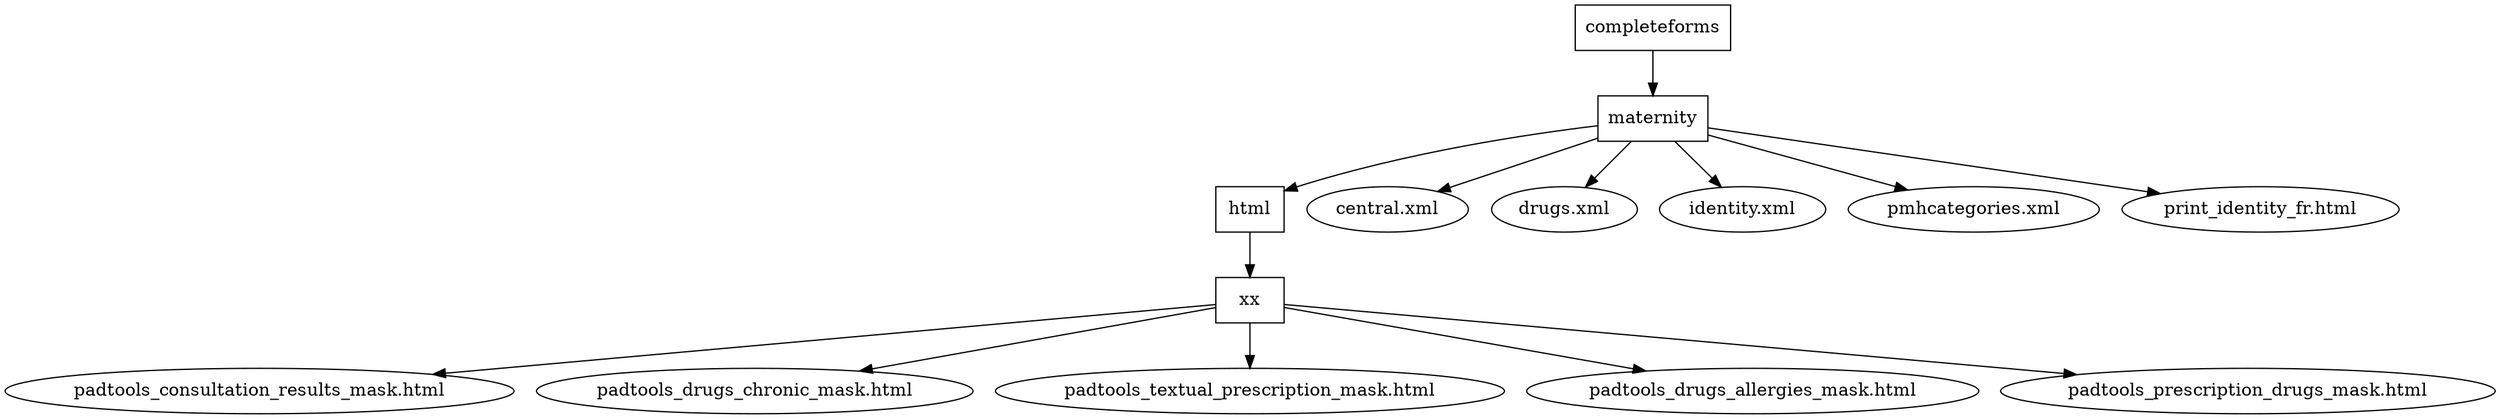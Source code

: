 digraph Folders {

    completeforms [shape=box];
    maternity [shape=box];
    html [shape=box];
    xx [shape=box];

    completeforms -> maternity
    maternity -> {"central.xml";"drugs.xml";"identity.xml";"pmhcategories.xml";"print_identity_fr.html";"html"}
    html -> xx
    xx -> {"padtools_consultation_results_mask.html";"padtools_drugs_chronic_mask.html";
        "padtools_textual_prescription_mask.html";"padtools_drugs_allergies_mask.html";
        "padtools_prescription_drugs_mask.html"}

}
